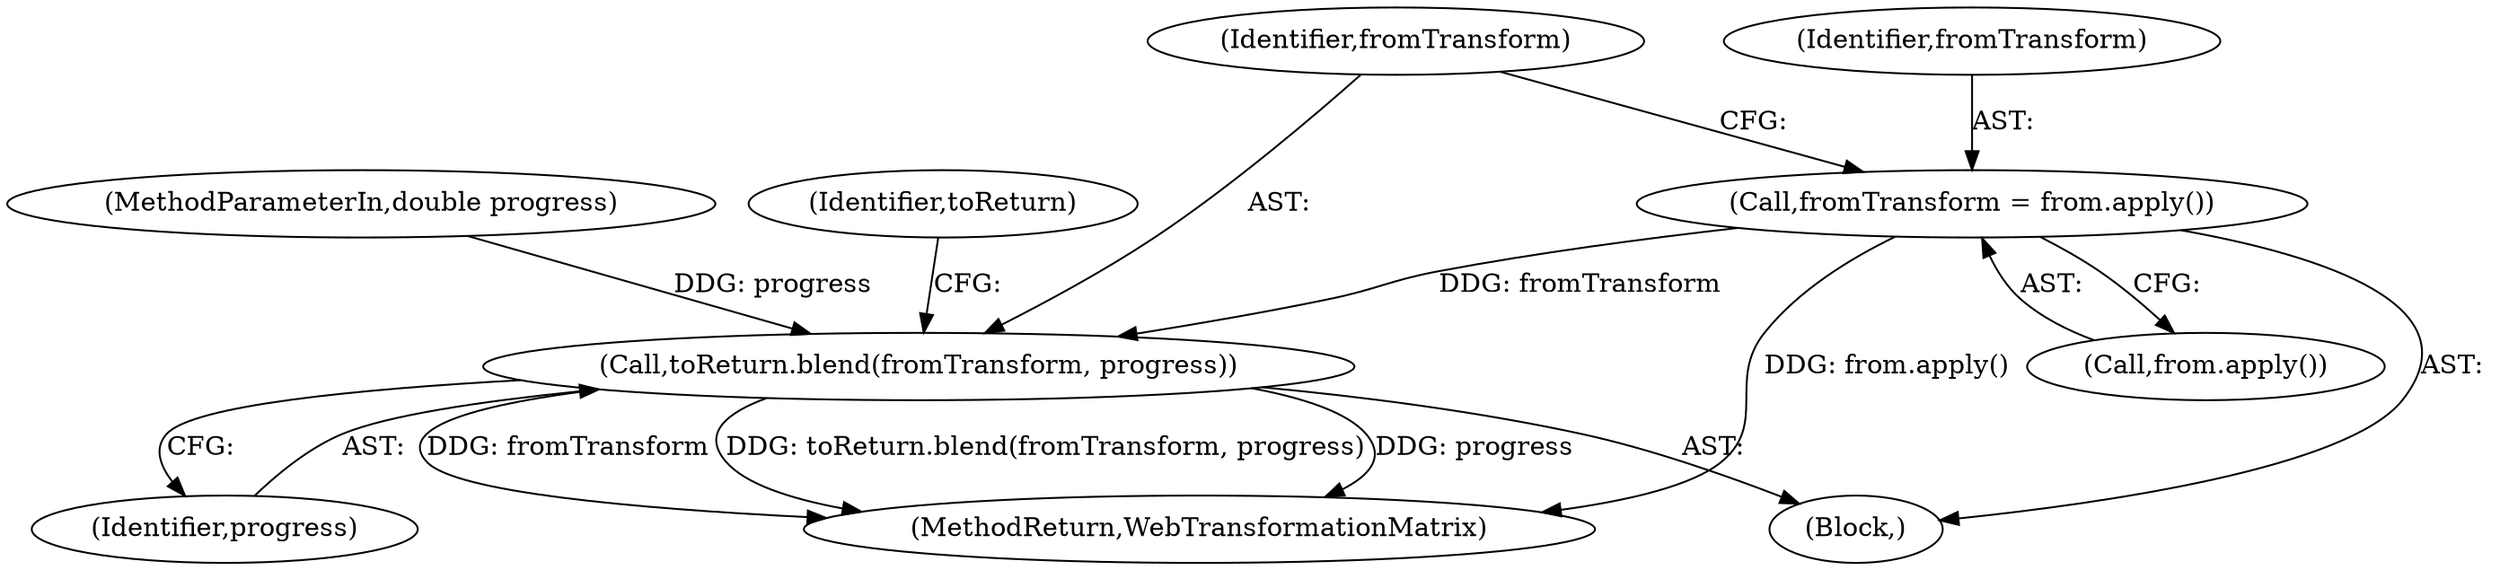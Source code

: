 digraph "1_Chrome_3c036ca040c114c077e13c35baaea78e2ddbaf61@del" {
"1000179" [label="(Call,fromTransform = from.apply())"];
"1000182" [label="(Call,toReturn.blend(fromTransform, progress))"];
"1000182" [label="(Call,toReturn.blend(fromTransform, progress))"];
"1000102" [label="(MethodParameterIn,double progress)"];
"1000174" [label="(Block,)"];
"1000179" [label="(Call,fromTransform = from.apply())"];
"1000181" [label="(Call,from.apply())"];
"1000187" [label="(MethodReturn,WebTransformationMatrix)"];
"1000184" [label="(Identifier,progress)"];
"1000186" [label="(Identifier,toReturn)"];
"1000183" [label="(Identifier,fromTransform)"];
"1000180" [label="(Identifier,fromTransform)"];
"1000179" -> "1000174"  [label="AST: "];
"1000179" -> "1000181"  [label="CFG: "];
"1000180" -> "1000179"  [label="AST: "];
"1000181" -> "1000179"  [label="AST: "];
"1000183" -> "1000179"  [label="CFG: "];
"1000179" -> "1000187"  [label="DDG: from.apply()"];
"1000179" -> "1000182"  [label="DDG: fromTransform"];
"1000182" -> "1000174"  [label="AST: "];
"1000182" -> "1000184"  [label="CFG: "];
"1000183" -> "1000182"  [label="AST: "];
"1000184" -> "1000182"  [label="AST: "];
"1000186" -> "1000182"  [label="CFG: "];
"1000182" -> "1000187"  [label="DDG: toReturn.blend(fromTransform, progress)"];
"1000182" -> "1000187"  [label="DDG: progress"];
"1000182" -> "1000187"  [label="DDG: fromTransform"];
"1000102" -> "1000182"  [label="DDG: progress"];
}

